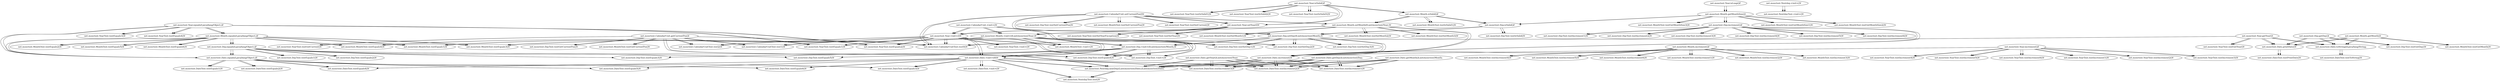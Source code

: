 digraph method {
    "net.mooctest.CalendarUnit.<init>()V" -> "net.mooctest.Day.<init>(ILnet/mooctest/Month;)V";
    "net.mooctest.CalendarUnit.<init>()V" -> "net.mooctest.Day.<init>(ILnet/mooctest/Month;)V";
    "net.mooctest.CalendarUnit.<init>()V" -> "net.mooctest.Month.<init>(ILnet/mooctest/Year;)V";
    "net.mooctest.CalendarUnit.<init>()V" -> "net.mooctest.Month.<init>(ILnet/mooctest/Year;)V";
    "net.mooctest.CalendarUnit.<init>()V" -> "net.mooctest.Year.<init>(I)V";
    "net.mooctest.CalendarUnit.<init>()V" -> "net.mooctest.Year.<init>(I)V";
    "net.mooctest.CalendarUnit.getCurrentPos()I" -> "net.mooctest.CalendarUnitTest.test0()V";
    "net.mooctest.CalendarUnit.getCurrentPos()I" -> "net.mooctest.CalendarUnitTest.test0()V";
    "net.mooctest.CalendarUnit.getCurrentPos()I" -> "net.mooctest.CalendarUnitTest.test1()V";
    "net.mooctest.CalendarUnit.getCurrentPos()I" -> "net.mooctest.CalendarUnitTest.test1()V";
    "net.mooctest.CalendarUnit.getCurrentPos()I" -> "net.mooctest.CalendarUnitTest.test2()V";
    "net.mooctest.CalendarUnit.getCurrentPos()I" -> "net.mooctest.CalendarUnitTest.test2()V";
    "net.mooctest.CalendarUnit.getCurrentPos()I" -> "net.mooctest.DayTest.testGetCurrentPos()V";
    "net.mooctest.CalendarUnit.getCurrentPos()I" -> "net.mooctest.DayTest.testGetCurrentPos()V";
    "net.mooctest.CalendarUnit.getCurrentPos()I" -> "net.mooctest.MonthTest.testGetCurrentPos()V";
    "net.mooctest.CalendarUnit.getCurrentPos()I" -> "net.mooctest.MonthTest.testGetCurrentPos()V";
    "net.mooctest.CalendarUnit.getCurrentPos()I" -> "net.mooctest.Nextday.nextDay(Lnet/mooctest/Date;)Lnet/mooctest/Date;";
    "net.mooctest.CalendarUnit.getCurrentPos()I" -> "net.mooctest.Nextday.nextDay(Lnet/mooctest/Date;)Lnet/mooctest/Date;";
    "net.mooctest.CalendarUnit.getCurrentPos()I" -> "net.mooctest.YearTest.testGetCurrent()V";
    "net.mooctest.CalendarUnit.getCurrentPos()I" -> "net.mooctest.YearTest.testGetCurrent()V";
    "net.mooctest.CalendarUnit.setCurrentPos(I)V" -> "net.mooctest.CalendarUnitTest.test0()V";
    "net.mooctest.CalendarUnit.setCurrentPos(I)V" -> "net.mooctest.CalendarUnitTest.test0()V";
    "net.mooctest.CalendarUnit.setCurrentPos(I)V" -> "net.mooctest.Day.setDay(ILnet/mooctest/Month;)V";
    "net.mooctest.CalendarUnit.setCurrentPos(I)V" -> "net.mooctest.Day.setDay(ILnet/mooctest/Month;)V";
    "net.mooctest.CalendarUnit.setCurrentPos(I)V" -> "net.mooctest.DayTest.testSetCurrentPos()V";
    "net.mooctest.CalendarUnit.setCurrentPos(I)V" -> "net.mooctest.DayTest.testSetCurrentPos()V";
    "net.mooctest.CalendarUnit.setCurrentPos(I)V" -> "net.mooctest.Month.setMonth(ILnet/mooctest/Year;)V";
    "net.mooctest.CalendarUnit.setCurrentPos(I)V" -> "net.mooctest.Month.setMonth(ILnet/mooctest/Year;)V";
    "net.mooctest.CalendarUnit.setCurrentPos(I)V" -> "net.mooctest.MonthTest.testSetCurrentPos()V";
    "net.mooctest.CalendarUnit.setCurrentPos(I)V" -> "net.mooctest.MonthTest.testSetCurrentPos()V";
    "net.mooctest.CalendarUnit.setCurrentPos(I)V" -> "net.mooctest.Year.setYear(I)V";
    "net.mooctest.CalendarUnit.setCurrentPos(I)V" -> "net.mooctest.Year.setYear(I)V";
    "net.mooctest.CalendarUnit.setCurrentPos(I)V" -> "net.mooctest.YearTest.testSetCurrent()V";
    "net.mooctest.CalendarUnit.setCurrentPos(I)V" -> "net.mooctest.YearTest.testSetCurrent()V";
    "net.mooctest.Date.<init>(III)V" -> "net.mooctest.DateTest.<init>()V";
    "net.mooctest.Date.<init>(III)V" -> "net.mooctest.DateTest.<init>()V";
    "net.mooctest.Date.<init>(III)V" -> "net.mooctest.DateTest.testEquals3()V";
    "net.mooctest.Date.<init>(III)V" -> "net.mooctest.DateTest.testEquals3()V";
    "net.mooctest.Date.<init>(III)V" -> "net.mooctest.DateTest.testEquals4()V";
    "net.mooctest.Date.<init>(III)V" -> "net.mooctest.DateTest.testEquals4()V";
    "net.mooctest.Date.<init>(III)V" -> "net.mooctest.DateTest.testEquals5()V";
    "net.mooctest.Date.<init>(III)V" -> "net.mooctest.DateTest.testEquals5()V";
    "net.mooctest.Date.<init>(III)V" -> "net.mooctest.DateTest.testEquals6()V";
    "net.mooctest.Date.<init>(III)V" -> "net.mooctest.DateTest.testEquals6()V";
    "net.mooctest.Date.<init>(III)V" -> "net.mooctest.DateTest.testIncrement2()V";
    "net.mooctest.Date.<init>(III)V" -> "net.mooctest.DateTest.testIncrement2()V";
    "net.mooctest.Date.<init>(III)V" -> "net.mooctest.DateTest.testIncrement3()V";
    "net.mooctest.Date.<init>(III)V" -> "net.mooctest.DateTest.testIncrement3()V";
    "net.mooctest.Date.<init>(III)V" -> "net.mooctest.Nextday.nextDay(Lnet/mooctest/Date;)Lnet/mooctest/Date;";
    "net.mooctest.Date.<init>(III)V" -> "net.mooctest.Nextday.nextDay(Lnet/mooctest/Date;)Lnet/mooctest/Date;";
    "net.mooctest.Date.<init>(III)V" -> "net.mooctest.NextdayTest.test()V";
    "net.mooctest.Date.<init>(III)V" -> "net.mooctest.NextdayTest.test()V";
    "net.mooctest.Date.equals(Ljava/lang/Object;)Z" -> "net.mooctest.DateTest.testEquals1()V";
    "net.mooctest.Date.equals(Ljava/lang/Object;)Z" -> "net.mooctest.DateTest.testEquals1()V";
    "net.mooctest.Date.equals(Ljava/lang/Object;)Z" -> "net.mooctest.DateTest.testEquals2()V";
    "net.mooctest.Date.equals(Ljava/lang/Object;)Z" -> "net.mooctest.DateTest.testEquals2()V";
    "net.mooctest.Date.equals(Ljava/lang/Object;)Z" -> "net.mooctest.DateTest.testEquals3()V";
    "net.mooctest.Date.equals(Ljava/lang/Object;)Z" -> "net.mooctest.DateTest.testEquals3()V";
    "net.mooctest.Date.equals(Ljava/lang/Object;)Z" -> "net.mooctest.DateTest.testEquals4()V";
    "net.mooctest.Date.equals(Ljava/lang/Object;)Z" -> "net.mooctest.DateTest.testEquals4()V";
    "net.mooctest.Date.equals(Ljava/lang/Object;)Z" -> "net.mooctest.DateTest.testEquals5()V";
    "net.mooctest.Date.equals(Ljava/lang/Object;)Z" -> "net.mooctest.DateTest.testEquals5()V";
    "net.mooctest.Date.equals(Ljava/lang/Object;)Z" -> "net.mooctest.DateTest.testEquals6()V";
    "net.mooctest.Date.equals(Ljava/lang/Object;)Z" -> "net.mooctest.DateTest.testEquals6()V";
    "net.mooctest.Date.getDay()Lnet/mooctest/Day;" -> "net.mooctest.DateTest.testIncrement1()V";
    "net.mooctest.Date.getDay()Lnet/mooctest/Day;" -> "net.mooctest.DateTest.testIncrement1()V";
    "net.mooctest.Date.getDay()Lnet/mooctest/Day;" -> "net.mooctest.DateTest.testIncrement2()V";
    "net.mooctest.Date.getDay()Lnet/mooctest/Day;" -> "net.mooctest.DateTest.testIncrement2()V";
    "net.mooctest.Date.getDay()Lnet/mooctest/Day;" -> "net.mooctest.DateTest.testIncrement3()V";
    "net.mooctest.Date.getDay()Lnet/mooctest/Day;" -> "net.mooctest.DateTest.testIncrement3()V";
    "net.mooctest.Date.getDay()Lnet/mooctest/Day;" -> "net.mooctest.Nextday.nextDay(Lnet/mooctest/Date;)Lnet/mooctest/Date;";
    "net.mooctest.Date.getDay()Lnet/mooctest/Day;" -> "net.mooctest.Nextday.nextDay(Lnet/mooctest/Date;)Lnet/mooctest/Date;";
    "net.mooctest.Date.getMonth()Lnet/mooctest/Month;" -> "net.mooctest.DateTest.testIncrement1()V";
    "net.mooctest.Date.getMonth()Lnet/mooctest/Month;" -> "net.mooctest.DateTest.testIncrement1()V";
    "net.mooctest.Date.getMonth()Lnet/mooctest/Month;" -> "net.mooctest.DateTest.testIncrement2()V";
    "net.mooctest.Date.getMonth()Lnet/mooctest/Month;" -> "net.mooctest.DateTest.testIncrement2()V";
    "net.mooctest.Date.getMonth()Lnet/mooctest/Month;" -> "net.mooctest.DateTest.testIncrement3()V";
    "net.mooctest.Date.getMonth()Lnet/mooctest/Month;" -> "net.mooctest.DateTest.testIncrement3()V";
    "net.mooctest.Date.getMonth()Lnet/mooctest/Month;" -> "net.mooctest.Nextday.nextDay(Lnet/mooctest/Date;)Lnet/mooctest/Date;";
    "net.mooctest.Date.getMonth()Lnet/mooctest/Month;" -> "net.mooctest.Nextday.nextDay(Lnet/mooctest/Date;)Lnet/mooctest/Date;";
    "net.mooctest.Date.getYear()Lnet/mooctest/Year;" -> "net.mooctest.DateTest.testIncrement1()V";
    "net.mooctest.Date.getYear()Lnet/mooctest/Year;" -> "net.mooctest.DateTest.testIncrement1()V";
    "net.mooctest.Date.getYear()Lnet/mooctest/Year;" -> "net.mooctest.DateTest.testIncrement2()V";
    "net.mooctest.Date.getYear()Lnet/mooctest/Year;" -> "net.mooctest.DateTest.testIncrement2()V";
    "net.mooctest.Date.getYear()Lnet/mooctest/Year;" -> "net.mooctest.DateTest.testIncrement3()V";
    "net.mooctest.Date.getYear()Lnet/mooctest/Year;" -> "net.mooctest.DateTest.testIncrement3()V";
    "net.mooctest.Date.getYear()Lnet/mooctest/Year;" -> "net.mooctest.Nextday.nextDay(Lnet/mooctest/Date;)Lnet/mooctest/Date;";
    "net.mooctest.Date.getYear()Lnet/mooctest/Year;" -> "net.mooctest.Nextday.nextDay(Lnet/mooctest/Date;)Lnet/mooctest/Date;";
    "net.mooctest.Date.increment()V" -> "net.mooctest.DateTest.testIncrement1()V";
    "net.mooctest.Date.increment()V" -> "net.mooctest.DateTest.testIncrement1()V";
    "net.mooctest.Date.increment()V" -> "net.mooctest.DateTest.testIncrement2()V";
    "net.mooctest.Date.increment()V" -> "net.mooctest.DateTest.testIncrement2()V";
    "net.mooctest.Date.increment()V" -> "net.mooctest.DateTest.testIncrement3()V";
    "net.mooctest.Date.increment()V" -> "net.mooctest.DateTest.testIncrement3()V";
    "net.mooctest.Date.increment()V" -> "net.mooctest.Nextday.nextDay(Lnet/mooctest/Date;)Lnet/mooctest/Date;";
    "net.mooctest.Date.increment()V" -> "net.mooctest.Nextday.nextDay(Lnet/mooctest/Date;)Lnet/mooctest/Date;";
    "net.mooctest.Date.printDate()V" -> "net.mooctest.DateTest.testPrintDate()V";
    "net.mooctest.Date.printDate()V" -> "net.mooctest.DateTest.testPrintDate()V";
    "net.mooctest.Date.toString()Ljava/lang/String;" -> "net.mooctest.DateTest.testToString()V";
    "net.mooctest.Date.toString()Ljava/lang/String;" -> "net.mooctest.DateTest.testToString()V";
    "net.mooctest.Day.<init>(ILnet/mooctest/Month;)V" -> "net.mooctest.Date.<init>(III)V";
    "net.mooctest.Day.<init>(ILnet/mooctest/Month;)V" -> "net.mooctest.Date.<init>(III)V";
    "net.mooctest.Day.<init>(ILnet/mooctest/Month;)V" -> "net.mooctest.DayTest.<init>()V";
    "net.mooctest.Day.<init>(ILnet/mooctest/Month;)V" -> "net.mooctest.DayTest.<init>()V";
    "net.mooctest.Day.<init>(ILnet/mooctest/Month;)V" -> "net.mooctest.DayTest.testEquals3()V";
    "net.mooctest.Day.<init>(ILnet/mooctest/Month;)V" -> "net.mooctest.DayTest.testEquals3()V";
    "net.mooctest.Day.<init>(ILnet/mooctest/Month;)V" -> "net.mooctest.DayTest.testEquals4()V";
    "net.mooctest.Day.<init>(ILnet/mooctest/Month;)V" -> "net.mooctest.DayTest.testEquals4()V";
    "net.mooctest.Day.<init>(ILnet/mooctest/Month;)V" -> "net.mooctest.DayTest.testEquals5()V";
    "net.mooctest.Day.<init>(ILnet/mooctest/Month;)V" -> "net.mooctest.DayTest.testEquals5()V";
    "net.mooctest.Day.equals(Ljava/lang/Object;)Z" -> "net.mooctest.Date.equals(Ljava/lang/Object;)Z";
    "net.mooctest.Day.equals(Ljava/lang/Object;)Z" -> "net.mooctest.Date.equals(Ljava/lang/Object;)Z";
    "net.mooctest.Day.equals(Ljava/lang/Object;)Z" -> "net.mooctest.DayTest.testEquals1()V";
    "net.mooctest.Day.equals(Ljava/lang/Object;)Z" -> "net.mooctest.DayTest.testEquals1()V";
    "net.mooctest.Day.equals(Ljava/lang/Object;)Z" -> "net.mooctest.DayTest.testEquals2()V";
    "net.mooctest.Day.equals(Ljava/lang/Object;)Z" -> "net.mooctest.DayTest.testEquals2()V";
    "net.mooctest.Day.equals(Ljava/lang/Object;)Z" -> "net.mooctest.DayTest.testEquals3()V";
    "net.mooctest.Day.equals(Ljava/lang/Object;)Z" -> "net.mooctest.DayTest.testEquals3()V";
    "net.mooctest.Day.equals(Ljava/lang/Object;)Z" -> "net.mooctest.DayTest.testEquals4()V";
    "net.mooctest.Day.equals(Ljava/lang/Object;)Z" -> "net.mooctest.DayTest.testEquals4()V";
    "net.mooctest.Day.equals(Ljava/lang/Object;)Z" -> "net.mooctest.DayTest.testEquals5()V";
    "net.mooctest.Day.equals(Ljava/lang/Object;)Z" -> "net.mooctest.DayTest.testEquals5()V";
    "net.mooctest.Day.getDay()I" -> "net.mooctest.Date.printDate()V";
    "net.mooctest.Day.getDay()I" -> "net.mooctest.Date.printDate()V";
    "net.mooctest.Day.getDay()I" -> "net.mooctest.Date.toString()Ljava/lang/String;";
    "net.mooctest.Day.getDay()I" -> "net.mooctest.Date.toString()Ljava/lang/String;";
    "net.mooctest.Day.getDay()I" -> "net.mooctest.DayTest.testGetDay()V";
    "net.mooctest.Day.getDay()I" -> "net.mooctest.DayTest.testGetDay()V";
    "net.mooctest.Day.increment()Z" -> "net.mooctest.Date.increment()V";
    "net.mooctest.Day.increment()Z" -> "net.mooctest.Date.increment()V";
    "net.mooctest.Day.increment()Z" -> "net.mooctest.DayTest.testIncrement1()V";
    "net.mooctest.Day.increment()Z" -> "net.mooctest.DayTest.testIncrement1()V";
    "net.mooctest.Day.increment()Z" -> "net.mooctest.DayTest.testIncrement2()V";
    "net.mooctest.Day.increment()Z" -> "net.mooctest.DayTest.testIncrement2()V";
    "net.mooctest.Day.increment()Z" -> "net.mooctest.DayTest.testIncrement3()V";
    "net.mooctest.Day.increment()Z" -> "net.mooctest.DayTest.testIncrement3()V";
    "net.mooctest.Day.increment()Z" -> "net.mooctest.DayTest.testIncrement4()V";
    "net.mooctest.Day.increment()Z" -> "net.mooctest.DayTest.testIncrement4()V";
    "net.mooctest.Day.increment()Z" -> "net.mooctest.DayTest.testIncrement5()V";
    "net.mooctest.Day.increment()Z" -> "net.mooctest.DayTest.testIncrement5()V";
    "net.mooctest.Day.increment()Z" -> "net.mooctest.DayTest.testIncrement6()V";
    "net.mooctest.Day.increment()Z" -> "net.mooctest.DayTest.testIncrement6()V";
    "net.mooctest.Day.isValid()Z" -> "net.mooctest.Day.setDay(ILnet/mooctest/Month;)V";
    "net.mooctest.Day.isValid()Z" -> "net.mooctest.Day.setDay(ILnet/mooctest/Month;)V";
    "net.mooctest.Day.isValid()Z" -> "net.mooctest.DayTest.testIsValid()V";
    "net.mooctest.Day.isValid()Z" -> "net.mooctest.DayTest.testIsValid()V";
    "net.mooctest.Day.setDay(ILnet/mooctest/Month;)V" -> "net.mooctest.Date.increment()V";
    "net.mooctest.Day.setDay(ILnet/mooctest/Month;)V" -> "net.mooctest.Date.increment()V";
    "net.mooctest.Day.setDay(ILnet/mooctest/Month;)V" -> "net.mooctest.Day.<init>(ILnet/mooctest/Month;)V";
    "net.mooctest.Day.setDay(ILnet/mooctest/Month;)V" -> "net.mooctest.Day.<init>(ILnet/mooctest/Month;)V";
    "net.mooctest.Day.setDay(ILnet/mooctest/Month;)V" -> "net.mooctest.DayTest.testSetDay1()V";
    "net.mooctest.Day.setDay(ILnet/mooctest/Month;)V" -> "net.mooctest.DayTest.testSetDay1()V";
    "net.mooctest.Day.setDay(ILnet/mooctest/Month;)V" -> "net.mooctest.DayTest.testSetDay2()V";
    "net.mooctest.Day.setDay(ILnet/mooctest/Month;)V" -> "net.mooctest.DayTest.testSetDay2()V";
    "net.mooctest.Day.setDay(ILnet/mooctest/Month;)V" -> "net.mooctest.DayTest.testSetDay3()V";
    "net.mooctest.Day.setDay(ILnet/mooctest/Month;)V" -> "net.mooctest.DayTest.testSetDay3()V";
    "net.mooctest.Month.<init>(ILnet/mooctest/Year;)V" -> "net.mooctest.Date.<init>(III)V";
    "net.mooctest.Month.<init>(ILnet/mooctest/Year;)V" -> "net.mooctest.Date.<init>(III)V";
    "net.mooctest.Month.<init>(ILnet/mooctest/Year;)V" -> "net.mooctest.DayTest.<init>()V";
    "net.mooctest.Month.<init>(ILnet/mooctest/Year;)V" -> "net.mooctest.DayTest.<init>()V";
    "net.mooctest.Month.<init>(ILnet/mooctest/Year;)V" -> "net.mooctest.DayTest.testEquals4()V";
    "net.mooctest.Month.<init>(ILnet/mooctest/Year;)V" -> "net.mooctest.DayTest.testEquals4()V";
    "net.mooctest.Month.<init>(ILnet/mooctest/Year;)V" -> "net.mooctest.DayTest.testSetDay1()V";
    "net.mooctest.Month.<init>(ILnet/mooctest/Year;)V" -> "net.mooctest.DayTest.testSetDay1()V";
    "net.mooctest.Month.<init>(ILnet/mooctest/Year;)V" -> "net.mooctest.DayTest.testSetDay2()V";
    "net.mooctest.Month.<init>(ILnet/mooctest/Year;)V" -> "net.mooctest.DayTest.testSetDay2()V";
    "net.mooctest.Month.<init>(ILnet/mooctest/Year;)V" -> "net.mooctest.MonthTest.<init>()V";
    "net.mooctest.Month.<init>(ILnet/mooctest/Year;)V" -> "net.mooctest.MonthTest.<init>()V";
    "net.mooctest.Month.<init>(ILnet/mooctest/Year;)V" -> "net.mooctest.MonthTest.testEquals1()V";
    "net.mooctest.Month.<init>(ILnet/mooctest/Year;)V" -> "net.mooctest.MonthTest.testEquals1()V";
    "net.mooctest.Month.<init>(ILnet/mooctest/Year;)V" -> "net.mooctest.MonthTest.testEquals3()V";
    "net.mooctest.Month.<init>(ILnet/mooctest/Year;)V" -> "net.mooctest.MonthTest.testEquals3()V";
    "net.mooctest.Month.<init>(ILnet/mooctest/Year;)V" -> "net.mooctest.MonthTest.testEquals4()V";
    "net.mooctest.Month.<init>(ILnet/mooctest/Year;)V" -> "net.mooctest.MonthTest.testEquals4()V";
    "net.mooctest.Month.equals(Ljava/lang/Object;)Z" -> "net.mooctest.Date.equals(Ljava/lang/Object;)Z";
    "net.mooctest.Month.equals(Ljava/lang/Object;)Z" -> "net.mooctest.Date.equals(Ljava/lang/Object;)Z";
    "net.mooctest.Month.equals(Ljava/lang/Object;)Z" -> "net.mooctest.Day.equals(Ljava/lang/Object;)Z";
    "net.mooctest.Month.equals(Ljava/lang/Object;)Z" -> "net.mooctest.Day.equals(Ljava/lang/Object;)Z";
    "net.mooctest.Month.equals(Ljava/lang/Object;)Z" -> "net.mooctest.MonthTest.testEquals1()V";
    "net.mooctest.Month.equals(Ljava/lang/Object;)Z" -> "net.mooctest.MonthTest.testEquals1()V";
    "net.mooctest.Month.equals(Ljava/lang/Object;)Z" -> "net.mooctest.MonthTest.testEquals2()V";
    "net.mooctest.Month.equals(Ljava/lang/Object;)Z" -> "net.mooctest.MonthTest.testEquals2()V";
    "net.mooctest.Month.equals(Ljava/lang/Object;)Z" -> "net.mooctest.MonthTest.testEquals3()V";
    "net.mooctest.Month.equals(Ljava/lang/Object;)Z" -> "net.mooctest.MonthTest.testEquals3()V";
    "net.mooctest.Month.equals(Ljava/lang/Object;)Z" -> "net.mooctest.MonthTest.testEquals4()V";
    "net.mooctest.Month.equals(Ljava/lang/Object;)Z" -> "net.mooctest.MonthTest.testEquals4()V";
    "net.mooctest.Month.equals(Ljava/lang/Object;)Z" -> "net.mooctest.MonthTest.testEquals5()V";
    "net.mooctest.Month.equals(Ljava/lang/Object;)Z" -> "net.mooctest.MonthTest.testEquals5()V";
    "net.mooctest.Month.equals(Ljava/lang/Object;)Z" -> "net.mooctest.MonthTest.testEquals6()V";
    "net.mooctest.Month.equals(Ljava/lang/Object;)Z" -> "net.mooctest.MonthTest.testEquals6()V";
    "net.mooctest.Month.getMonth()I" -> "net.mooctest.Date.printDate()V";
    "net.mooctest.Month.getMonth()I" -> "net.mooctest.Date.printDate()V";
    "net.mooctest.Month.getMonth()I" -> "net.mooctest.Date.toString()Ljava/lang/String;";
    "net.mooctest.Month.getMonth()I" -> "net.mooctest.Date.toString()Ljava/lang/String;";
    "net.mooctest.Month.getMonth()I" -> "net.mooctest.MonthTest.testGetMonth()V";
    "net.mooctest.Month.getMonth()I" -> "net.mooctest.MonthTest.testGetMonth()V";
    "net.mooctest.Month.getMonthSize()I" -> "net.mooctest.Day.increment()Z";
    "net.mooctest.Month.getMonthSize()I" -> "net.mooctest.Day.increment()Z";
    "net.mooctest.Month.getMonthSize()I" -> "net.mooctest.Day.isValid()Z";
    "net.mooctest.Month.getMonthSize()I" -> "net.mooctest.Day.isValid()Z";
    "net.mooctest.Month.getMonthSize()I" -> "net.mooctest.MonthTest.testGetMonthSize1()V";
    "net.mooctest.Month.getMonthSize()I" -> "net.mooctest.MonthTest.testGetMonthSize1()V";
    "net.mooctest.Month.getMonthSize()I" -> "net.mooctest.MonthTest.testGetMonthSize2()V";
    "net.mooctest.Month.getMonthSize()I" -> "net.mooctest.MonthTest.testGetMonthSize2()V";
    "net.mooctest.Month.getMonthSize()I" -> "net.mooctest.MonthTest.testGetMonthSize3()V";
    "net.mooctest.Month.getMonthSize()I" -> "net.mooctest.MonthTest.testGetMonthSize3()V";
    "net.mooctest.Month.increment()Z" -> "net.mooctest.Date.increment()V";
    "net.mooctest.Month.increment()Z" -> "net.mooctest.Date.increment()V";
    "net.mooctest.Month.increment()Z" -> "net.mooctest.MonthTest.testIncrement1()V";
    "net.mooctest.Month.increment()Z" -> "net.mooctest.MonthTest.testIncrement1()V";
    "net.mooctest.Month.increment()Z" -> "net.mooctest.MonthTest.testIncrement2()V";
    "net.mooctest.Month.increment()Z" -> "net.mooctest.MonthTest.testIncrement2()V";
    "net.mooctest.Month.increment()Z" -> "net.mooctest.MonthTest.testIncrement3()V";
    "net.mooctest.Month.increment()Z" -> "net.mooctest.MonthTest.testIncrement3()V";
    "net.mooctest.Month.increment()Z" -> "net.mooctest.MonthTest.testIncrement4()V";
    "net.mooctest.Month.increment()Z" -> "net.mooctest.MonthTest.testIncrement4()V";
    "net.mooctest.Month.increment()Z" -> "net.mooctest.MonthTest.testIncrement5()V";
    "net.mooctest.Month.increment()Z" -> "net.mooctest.MonthTest.testIncrement5()V";
    "net.mooctest.Month.increment()Z" -> "net.mooctest.MonthTest.testIncrement6()V";
    "net.mooctest.Month.increment()Z" -> "net.mooctest.MonthTest.testIncrement6()V";
    "net.mooctest.Month.isValid()Z" -> "net.mooctest.Day.isValid()Z";
    "net.mooctest.Month.isValid()Z" -> "net.mooctest.Day.isValid()Z";
    "net.mooctest.Month.isValid()Z" -> "net.mooctest.Month.setMonth(ILnet/mooctest/Year;)V";
    "net.mooctest.Month.isValid()Z" -> "net.mooctest.Month.setMonth(ILnet/mooctest/Year;)V";
    "net.mooctest.Month.isValid()Z" -> "net.mooctest.MonthTest.testIsValid1()V";
    "net.mooctest.Month.isValid()Z" -> "net.mooctest.MonthTest.testIsValid1()V";
    "net.mooctest.Month.setMonth(ILnet/mooctest/Year;)V" -> "net.mooctest.Date.increment()V";
    "net.mooctest.Month.setMonth(ILnet/mooctest/Year;)V" -> "net.mooctest.Date.increment()V";
    "net.mooctest.Month.setMonth(ILnet/mooctest/Year;)V" -> "net.mooctest.Month.<init>(ILnet/mooctest/Year;)V";
    "net.mooctest.Month.setMonth(ILnet/mooctest/Year;)V" -> "net.mooctest.Month.<init>(ILnet/mooctest/Year;)V";
    "net.mooctest.Month.setMonth(ILnet/mooctest/Year;)V" -> "net.mooctest.MonthTest.testSetMonth1()V";
    "net.mooctest.Month.setMonth(ILnet/mooctest/Year;)V" -> "net.mooctest.MonthTest.testSetMonth1()V";
    "net.mooctest.Month.setMonth(ILnet/mooctest/Year;)V" -> "net.mooctest.MonthTest.testSetMonth2()V";
    "net.mooctest.Month.setMonth(ILnet/mooctest/Year;)V" -> "net.mooctest.MonthTest.testSetMonth2()V";
    "net.mooctest.Month.setMonth(ILnet/mooctest/Year;)V" -> "net.mooctest.MonthTest.testSetMonth3()V";
    "net.mooctest.Month.setMonth(ILnet/mooctest/Year;)V" -> "net.mooctest.MonthTest.testSetMonth3()V";
    "net.mooctest.Nextday.<init>()V" -> "net.mooctest.NextdayTest.<init>()V";
    "net.mooctest.Nextday.<init>()V" -> "net.mooctest.NextdayTest.<init>()V";
    "net.mooctest.Nextday.nextDay(Lnet/mooctest/Date;)Lnet/mooctest/Date;" -> "net.mooctest.NextdayTest.test()V";
    "net.mooctest.Nextday.nextDay(Lnet/mooctest/Date;)Lnet/mooctest/Date;" -> "net.mooctest.NextdayTest.test()V";
    "net.mooctest.Year.<init>(I)V" -> "net.mooctest.CalendarUnitTest.test0()V";
    "net.mooctest.Year.<init>(I)V" -> "net.mooctest.CalendarUnitTest.test0()V";
    "net.mooctest.Year.<init>(I)V" -> "net.mooctest.CalendarUnitTest.test1()V";
    "net.mooctest.Year.<init>(I)V" -> "net.mooctest.CalendarUnitTest.test1()V";
    "net.mooctest.Year.<init>(I)V" -> "net.mooctest.CalendarUnitTest.test2()V";
    "net.mooctest.Year.<init>(I)V" -> "net.mooctest.CalendarUnitTest.test2()V";
    "net.mooctest.Year.<init>(I)V" -> "net.mooctest.Date.<init>(III)V";
    "net.mooctest.Year.<init>(I)V" -> "net.mooctest.Date.<init>(III)V";
    "net.mooctest.Year.<init>(I)V" -> "net.mooctest.DayTest.<init>()V";
    "net.mooctest.Year.<init>(I)V" -> "net.mooctest.DayTest.<init>()V";
    "net.mooctest.Year.<init>(I)V" -> "net.mooctest.MonthTest.<init>()V";
    "net.mooctest.Year.<init>(I)V" -> "net.mooctest.MonthTest.<init>()V";
    "net.mooctest.Year.<init>(I)V" -> "net.mooctest.YearTest.<init>()V";
    "net.mooctest.Year.<init>(I)V" -> "net.mooctest.YearTest.<init>()V";
    "net.mooctest.Year.<init>(I)V" -> "net.mooctest.YearTest.testEquals1()V";
    "net.mooctest.Year.<init>(I)V" -> "net.mooctest.YearTest.testEquals1()V";
    "net.mooctest.Year.<init>(I)V" -> "net.mooctest.YearTest.testEquals2()V";
    "net.mooctest.Year.<init>(I)V" -> "net.mooctest.YearTest.testEquals2()V";
    "net.mooctest.Year.equals(Ljava/lang/Object;)Z" -> "net.mooctest.Date.equals(Ljava/lang/Object;)Z";
    "net.mooctest.Year.equals(Ljava/lang/Object;)Z" -> "net.mooctest.Date.equals(Ljava/lang/Object;)Z";
    "net.mooctest.Year.equals(Ljava/lang/Object;)Z" -> "net.mooctest.Month.equals(Ljava/lang/Object;)Z";
    "net.mooctest.Year.equals(Ljava/lang/Object;)Z" -> "net.mooctest.Month.equals(Ljava/lang/Object;)Z";
    "net.mooctest.Year.equals(Ljava/lang/Object;)Z" -> "net.mooctest.YearTest.testEquals1()V";
    "net.mooctest.Year.equals(Ljava/lang/Object;)Z" -> "net.mooctest.YearTest.testEquals1()V";
    "net.mooctest.Year.equals(Ljava/lang/Object;)Z" -> "net.mooctest.YearTest.testEquals2()V";
    "net.mooctest.Year.equals(Ljava/lang/Object;)Z" -> "net.mooctest.YearTest.testEquals2()V";
    "net.mooctest.Year.equals(Ljava/lang/Object;)Z" -> "net.mooctest.YearTest.testEquals3()V";
    "net.mooctest.Year.equals(Ljava/lang/Object;)Z" -> "net.mooctest.YearTest.testEquals3()V";
    "net.mooctest.Year.equals(Ljava/lang/Object;)Z" -> "net.mooctest.YearTest.testEquals4()V";
    "net.mooctest.Year.equals(Ljava/lang/Object;)Z" -> "net.mooctest.YearTest.testEquals4()V";
    "net.mooctest.Year.getYear()I" -> "net.mooctest.CalendarUnitTest.test0()V";
    "net.mooctest.Year.getYear()I" -> "net.mooctest.CalendarUnitTest.test0()V";
    "net.mooctest.Year.getYear()I" -> "net.mooctest.Date.printDate()V";
    "net.mooctest.Year.getYear()I" -> "net.mooctest.Date.printDate()V";
    "net.mooctest.Year.getYear()I" -> "net.mooctest.Date.toString()Ljava/lang/String;";
    "net.mooctest.Year.getYear()I" -> "net.mooctest.Date.toString()Ljava/lang/String;";
    "net.mooctest.Year.getYear()I" -> "net.mooctest.YearTest.testGetYear()V";
    "net.mooctest.Year.getYear()I" -> "net.mooctest.YearTest.testGetYear()V";
    "net.mooctest.Year.increment()Z" -> "net.mooctest.Date.increment()V";
    "net.mooctest.Year.increment()Z" -> "net.mooctest.Date.increment()V";
    "net.mooctest.Year.increment()Z" -> "net.mooctest.YearTest.testIncrement1()V";
    "net.mooctest.Year.increment()Z" -> "net.mooctest.YearTest.testIncrement1()V";
    "net.mooctest.Year.increment()Z" -> "net.mooctest.YearTest.testIncrement2()V";
    "net.mooctest.Year.increment()Z" -> "net.mooctest.YearTest.testIncrement2()V";
    "net.mooctest.Year.increment()Z" -> "net.mooctest.YearTest.testIncrement3()V";
    "net.mooctest.Year.increment()Z" -> "net.mooctest.YearTest.testIncrement3()V";
    "net.mooctest.Year.increment()Z" -> "net.mooctest.YearTest.testIncrement4()V";
    "net.mooctest.Year.increment()Z" -> "net.mooctest.YearTest.testIncrement4()V";
    "net.mooctest.Year.increment()Z" -> "net.mooctest.YearTest.testIncrement5()V";
    "net.mooctest.Year.increment()Z" -> "net.mooctest.YearTest.testIncrement5()V";
    "net.mooctest.Year.increment()Z" -> "net.mooctest.YearTest.testIncrement6()V";
    "net.mooctest.Year.increment()Z" -> "net.mooctest.YearTest.testIncrement6()V";
    "net.mooctest.Year.isLeap()Z" -> "net.mooctest.Month.getMonthSize()I";
    "net.mooctest.Year.isLeap()Z" -> "net.mooctest.Month.getMonthSize()I";
    "net.mooctest.Year.isValid()Z" -> "net.mooctest.Month.isValid()Z";
    "net.mooctest.Year.isValid()Z" -> "net.mooctest.Month.isValid()Z";
    "net.mooctest.Year.isValid()Z" -> "net.mooctest.Year.setYear(I)V";
    "net.mooctest.Year.isValid()Z" -> "net.mooctest.Year.setYear(I)V";
    "net.mooctest.Year.isValid()Z" -> "net.mooctest.YearTest.testIsValid1()V";
    "net.mooctest.Year.isValid()Z" -> "net.mooctest.YearTest.testIsValid1()V";
    "net.mooctest.Year.isValid()Z" -> "net.mooctest.YearTest.testIsValid2()V";
    "net.mooctest.Year.isValid()Z" -> "net.mooctest.YearTest.testIsValid2()V";
    "net.mooctest.Year.isValid()Z" -> "net.mooctest.YearTest.testIsValid3()V";
    "net.mooctest.Year.isValid()Z" -> "net.mooctest.YearTest.testIsValid3()V";
    "net.mooctest.Year.setYear(I)V" -> "net.mooctest.Year.<init>(I)V";
    "net.mooctest.Year.setYear(I)V" -> "net.mooctest.Year.<init>(I)V";
    "net.mooctest.Year.setYear(I)V" -> "net.mooctest.YearTest.testSetYear()V";
    "net.mooctest.Year.setYear(I)V" -> "net.mooctest.YearTest.testSetYear()V";
    "net.mooctest.Year.setYear(I)V" -> "net.mooctest.YearTest.testSetYearException()V";
    "net.mooctest.Year.setYear(I)V" -> "net.mooctest.YearTest.testSetYearException()V";
}
